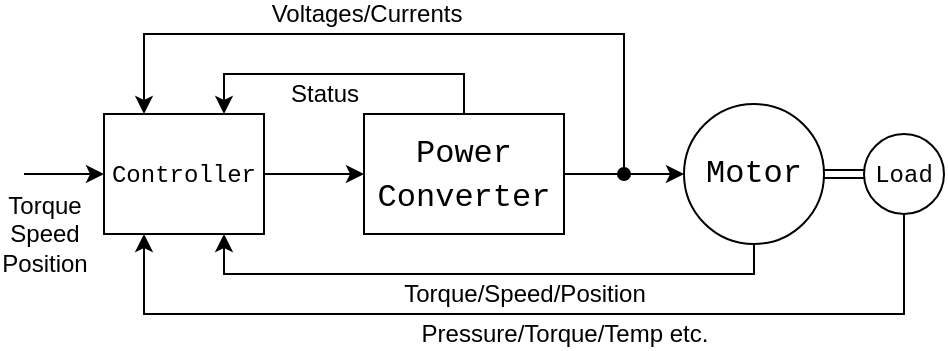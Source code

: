 <mxfile version="10.6.6" type="github"><diagram id="8DbAlSgMCQg-Nnc3jhXb" name="Page-1"><mxGraphModel dx="664" dy="372" grid="1" gridSize="10" guides="1" tooltips="1" connect="1" arrows="1" fold="1" page="1" pageScale="1" pageWidth="827" pageHeight="1169" math="0" shadow="0"><root><mxCell id="0"/><mxCell id="1" parent="0"/><mxCell id="UGhC_hn4h8ZN4pDqt9_b-9" style="edgeStyle=orthogonalEdgeStyle;rounded=0;orthogonalLoop=1;jettySize=auto;html=1;exitX=1;exitY=0.5;exitDx=0;exitDy=0;entryX=0;entryY=0.5;entryDx=0;entryDy=0;" edge="1" parent="1" source="UGhC_hn4h8ZN4pDqt9_b-2" target="UGhC_hn4h8ZN4pDqt9_b-3"><mxGeometry relative="1" as="geometry"/></mxCell><mxCell id="UGhC_hn4h8ZN4pDqt9_b-2" value="&lt;font style=&quot;font-size: 12px&quot; face=&quot;Courier New&quot;&gt;Controller&lt;/font&gt;" style="rounded=0;whiteSpace=wrap;html=1;fillColor=none;" vertex="1" parent="1"><mxGeometry x="240" y="170" width="80" height="60" as="geometry"/></mxCell><mxCell id="UGhC_hn4h8ZN4pDqt9_b-8" style="edgeStyle=orthogonalEdgeStyle;rounded=0;orthogonalLoop=1;jettySize=auto;html=1;exitX=1;exitY=0.5;exitDx=0;exitDy=0;entryX=0;entryY=0.5;entryDx=0;entryDy=0;" edge="1" parent="1" source="UGhC_hn4h8ZN4pDqt9_b-3" target="UGhC_hn4h8ZN4pDqt9_b-4"><mxGeometry relative="1" as="geometry"/></mxCell><mxCell id="UGhC_hn4h8ZN4pDqt9_b-12" style="edgeStyle=orthogonalEdgeStyle;rounded=0;orthogonalLoop=1;jettySize=auto;html=1;exitX=0.5;exitY=0;exitDx=0;exitDy=0;entryX=0.75;entryY=0;entryDx=0;entryDy=0;" edge="1" parent="1" source="UGhC_hn4h8ZN4pDqt9_b-3" target="UGhC_hn4h8ZN4pDqt9_b-2"><mxGeometry relative="1" as="geometry"/></mxCell><mxCell id="UGhC_hn4h8ZN4pDqt9_b-15" value="Status" style="text;html=1;resizable=0;points=[];align=center;verticalAlign=middle;labelBackgroundColor=#ffffff;" vertex="1" connectable="0" parent="UGhC_hn4h8ZN4pDqt9_b-12"><mxGeometry x="-0.071" y="-1" relative="1" as="geometry"><mxPoint x="-15.5" y="11" as="offset"/></mxGeometry></mxCell><mxCell id="UGhC_hn4h8ZN4pDqt9_b-3" value="&lt;div style=&quot;font-size: 16px&quot;&gt;&lt;font style=&quot;font-size: 16px&quot; face=&quot;Courier New&quot;&gt;Power&lt;/font&gt;&lt;/div&gt;&lt;div style=&quot;font-size: 16px&quot;&gt;&lt;font style=&quot;font-size: 16px&quot; face=&quot;Courier New&quot;&gt;Converter&lt;br&gt;&lt;/font&gt;&lt;/div&gt;" style="rounded=0;whiteSpace=wrap;html=1;fillColor=none;" vertex="1" parent="1"><mxGeometry x="370" y="170" width="100" height="60" as="geometry"/></mxCell><mxCell id="UGhC_hn4h8ZN4pDqt9_b-10" style="edgeStyle=orthogonalEdgeStyle;rounded=0;orthogonalLoop=1;jettySize=auto;html=1;exitX=0.5;exitY=1;exitDx=0;exitDy=0;entryX=0.75;entryY=1;entryDx=0;entryDy=0;" edge="1" parent="1" source="UGhC_hn4h8ZN4pDqt9_b-4" target="UGhC_hn4h8ZN4pDqt9_b-2"><mxGeometry relative="1" as="geometry"><mxPoint x="500" y="270" as="targetPoint"/><Array as="points"><mxPoint x="565" y="250"/><mxPoint x="300" y="250"/></Array></mxGeometry></mxCell><mxCell id="UGhC_hn4h8ZN4pDqt9_b-19" value="Torque/Speed/Position" style="text;html=1;resizable=0;points=[];align=center;verticalAlign=middle;labelBackgroundColor=#ffffff;" vertex="1" connectable="0" parent="UGhC_hn4h8ZN4pDqt9_b-10"><mxGeometry x="-0.184" relative="1" as="geometry"><mxPoint x="-7.5" y="10" as="offset"/></mxGeometry></mxCell><mxCell id="UGhC_hn4h8ZN4pDqt9_b-4" value="&lt;font style=&quot;font-size: 16px&quot; face=&quot;Courier New&quot;&gt;Motor&lt;/font&gt;" style="ellipse;whiteSpace=wrap;html=1;aspect=fixed;fillColor=none;" vertex="1" parent="1"><mxGeometry x="530" y="165" width="70" height="70" as="geometry"/></mxCell><mxCell id="UGhC_hn4h8ZN4pDqt9_b-11" style="edgeStyle=orthogonalEdgeStyle;rounded=0;orthogonalLoop=1;jettySize=auto;html=1;exitX=0.5;exitY=1;exitDx=0;exitDy=0;entryX=0.25;entryY=1;entryDx=0;entryDy=0;" edge="1" parent="1" source="UGhC_hn4h8ZN4pDqt9_b-5" target="UGhC_hn4h8ZN4pDqt9_b-2"><mxGeometry relative="1" as="geometry"><Array as="points"><mxPoint x="640" y="270"/><mxPoint x="260" y="270"/></Array></mxGeometry></mxCell><mxCell id="UGhC_hn4h8ZN4pDqt9_b-18" value="Pressure/Torque/Temp etc." style="text;html=1;resizable=0;points=[];align=center;verticalAlign=middle;labelBackgroundColor=#ffffff;" vertex="1" connectable="0" parent="UGhC_hn4h8ZN4pDqt9_b-11"><mxGeometry x="-0.175" y="2" relative="1" as="geometry"><mxPoint x="-26" y="8" as="offset"/></mxGeometry></mxCell><mxCell id="UGhC_hn4h8ZN4pDqt9_b-5" value="&lt;font face=&quot;Courier New&quot;&gt;Load&lt;/font&gt;" style="ellipse;whiteSpace=wrap;html=1;aspect=fixed;fillColor=none;" vertex="1" parent="1"><mxGeometry x="620" y="180" width="40" height="40" as="geometry"/></mxCell><mxCell id="UGhC_hn4h8ZN4pDqt9_b-6" value="" style="endArrow=none;html=1;exitX=0.99;exitY=0.403;exitDx=0;exitDy=0;exitPerimeter=0;" edge="1" parent="1"><mxGeometry width="50" height="50" relative="1" as="geometry"><mxPoint x="600" y="198" as="sourcePoint"/><mxPoint x="620" y="198" as="targetPoint"/></mxGeometry></mxCell><mxCell id="UGhC_hn4h8ZN4pDqt9_b-7" value="" style="endArrow=none;html=1;exitX=0.99;exitY=0.403;exitDx=0;exitDy=0;exitPerimeter=0;" edge="1" parent="1"><mxGeometry width="50" height="50" relative="1" as="geometry"><mxPoint x="600" y="202" as="sourcePoint"/><mxPoint x="620" y="202" as="targetPoint"/></mxGeometry></mxCell><mxCell id="UGhC_hn4h8ZN4pDqt9_b-13" value="" style="endArrow=classic;html=1;entryX=0.25;entryY=0;entryDx=0;entryDy=0;rounded=0;edgeStyle=orthogonalEdgeStyle;startArrow=oval;startFill=1;" edge="1" parent="1" target="UGhC_hn4h8ZN4pDqt9_b-2"><mxGeometry width="50" height="50" relative="1" as="geometry"><mxPoint x="500" y="200" as="sourcePoint"/><mxPoint x="490" y="70" as="targetPoint"/><Array as="points"><mxPoint x="500" y="130"/><mxPoint x="260" y="130"/></Array></mxGeometry></mxCell><mxCell id="UGhC_hn4h8ZN4pDqt9_b-16" value="Voltages/Currents" style="text;html=1;resizable=0;points=[];align=center;verticalAlign=middle;labelBackgroundColor=#ffffff;" vertex="1" connectable="0" parent="UGhC_hn4h8ZN4pDqt9_b-13"><mxGeometry x="0.127" relative="1" as="geometry"><mxPoint x="-2.5" y="-10" as="offset"/></mxGeometry></mxCell><mxCell id="UGhC_hn4h8ZN4pDqt9_b-14" value="" style="endArrow=classic;html=1;entryX=0;entryY=0.5;entryDx=0;entryDy=0;" edge="1" parent="1" target="UGhC_hn4h8ZN4pDqt9_b-2"><mxGeometry width="50" height="50" relative="1" as="geometry"><mxPoint x="200" y="200" as="sourcePoint"/><mxPoint x="200" y="180" as="targetPoint"/></mxGeometry></mxCell><mxCell id="UGhC_hn4h8ZN4pDqt9_b-17" value="&lt;div&gt;Torque&lt;/div&gt;&lt;div&gt;Speed&lt;/div&gt;&lt;div&gt;Position&lt;br&gt;&lt;/div&gt;" style="text;html=1;resizable=0;points=[];align=center;verticalAlign=middle;labelBackgroundColor=#ffffff;" vertex="1" connectable="0" parent="UGhC_hn4h8ZN4pDqt9_b-14"><mxGeometry x="-0.531" relative="1" as="geometry"><mxPoint x="0.5" y="30" as="offset"/></mxGeometry></mxCell></root></mxGraphModel></diagram></mxfile>